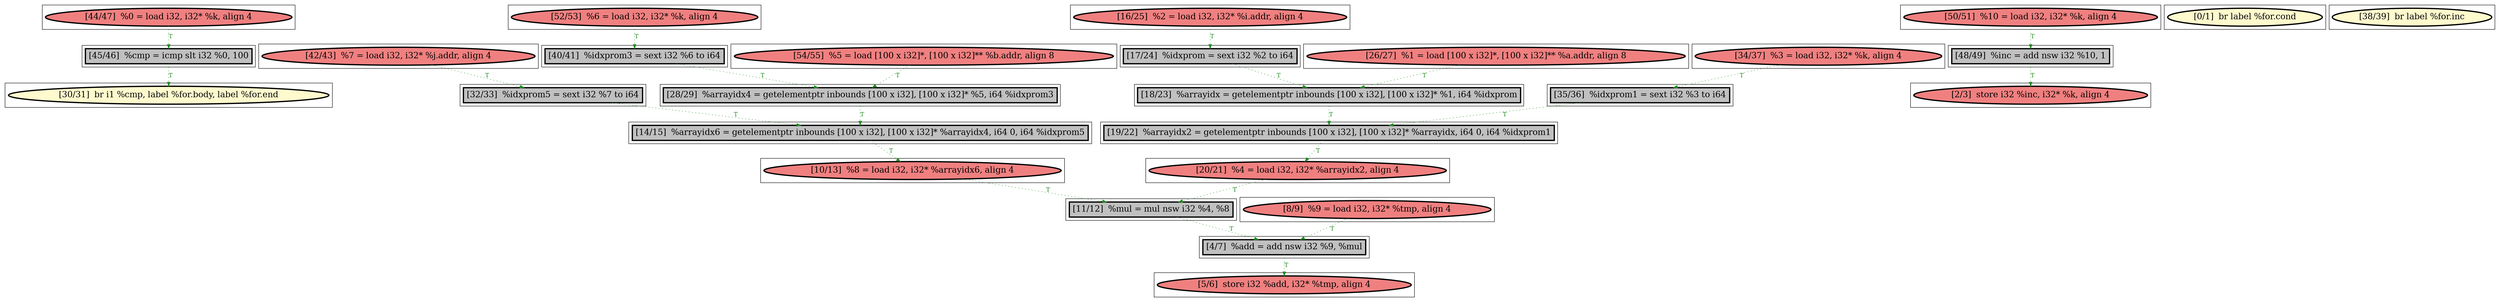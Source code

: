 
digraph G {



node358->node357 [style=dotted,color=forestgreen,label="T",fontcolor=forestgreen ]
node359->node360 [style=dotted,color=forestgreen,label="T",fontcolor=forestgreen ]
node350->node356 [style=dotted,color=forestgreen,label="T",fontcolor=forestgreen ]
node360->node347 [style=dotted,color=forestgreen,label="T",fontcolor=forestgreen ]
node349->node344 [style=dotted,color=forestgreen,label="T",fontcolor=forestgreen ]
node361->node354 [style=dotted,color=forestgreen,label="T",fontcolor=forestgreen ]
node353->node343 [style=dotted,color=forestgreen,label="T",fontcolor=forestgreen ]
node352->node348 [style=dotted,color=forestgreen,label="T",fontcolor=forestgreen ]
node348->node349 [style=dotted,color=forestgreen,label="T",fontcolor=forestgreen ]
node356->node352 [style=dotted,color=forestgreen,label="T",fontcolor=forestgreen ]
node355->node368 [style=dotted,color=forestgreen,label="T",fontcolor=forestgreen ]
node346->node349 [style=dotted,color=forestgreen,label="T",fontcolor=forestgreen ]
node357->node367 [style=dotted,color=forestgreen,label="T",fontcolor=forestgreen ]
node354->node352 [style=dotted,color=forestgreen,label="T",fontcolor=forestgreen ]
node363->node364 [style=dotted,color=forestgreen,label="T",fontcolor=forestgreen ]
node347->node346 [style=dotted,color=forestgreen,label="T",fontcolor=forestgreen ]
node369->node356 [style=dotted,color=forestgreen,label="T",fontcolor=forestgreen ]
node344->node351 [style=dotted,color=forestgreen,label="T",fontcolor=forestgreen ]
node345->node344 [style=dotted,color=forestgreen,label="T",fontcolor=forestgreen ]
node364->node368 [style=dotted,color=forestgreen,label="T",fontcolor=forestgreen ]
node362->node353 [style=dotted,color=forestgreen,label="T",fontcolor=forestgreen ]
node368->node347 [style=dotted,color=forestgreen,label="T",fontcolor=forestgreen ]
node366->node350 [style=dotted,color=forestgreen,label="T",fontcolor=forestgreen ]


subgraph cluster27 {


node369 [penwidth=3.0,fontsize=20,fillcolor=lightcoral,label="[26/27]  %1 = load [100 x i32]*, [100 x i32]** %a.addr, align 8",shape=ellipse,style=filled ]



}

subgraph cluster26 {


node368 [penwidth=3.0,fontsize=20,fillcolor=grey,label="[28/29]  %arrayidx4 = getelementptr inbounds [100 x i32], [100 x i32]* %5, i64 %idxprom3",shape=rectangle,style=filled ]



}

subgraph cluster25 {


node367 [penwidth=3.0,fontsize=20,fillcolor=lemonchiffon,label="[30/31]  br i1 %cmp, label %for.body, label %for.end",shape=ellipse,style=filled ]



}

subgraph cluster24 {


node366 [penwidth=3.0,fontsize=20,fillcolor=lightcoral,label="[16/25]  %2 = load i32, i32* %i.addr, align 4",shape=ellipse,style=filled ]



}

subgraph cluster22 {


node364 [penwidth=3.0,fontsize=20,fillcolor=grey,label="[40/41]  %idxprom3 = sext i32 %6 to i64",shape=rectangle,style=filled ]



}

subgraph cluster20 {


node362 [penwidth=3.0,fontsize=20,fillcolor=lightcoral,label="[50/51]  %10 = load i32, i32* %k, align 4",shape=ellipse,style=filled ]



}

subgraph cluster18 {


node360 [penwidth=3.0,fontsize=20,fillcolor=grey,label="[32/33]  %idxprom5 = sext i32 %7 to i64",shape=rectangle,style=filled ]



}

subgraph cluster16 {


node358 [penwidth=3.0,fontsize=20,fillcolor=lightcoral,label="[44/47]  %0 = load i32, i32* %k, align 4",shape=ellipse,style=filled ]



}

subgraph cluster17 {


node359 [penwidth=3.0,fontsize=20,fillcolor=lightcoral,label="[42/43]  %7 = load i32, i32* %j.addr, align 4",shape=ellipse,style=filled ]



}

subgraph cluster4 {


node346 [penwidth=3.0,fontsize=20,fillcolor=lightcoral,label="[10/13]  %8 = load i32, i32* %arrayidx6, align 4",shape=ellipse,style=filled ]



}

subgraph cluster3 {


node345 [penwidth=3.0,fontsize=20,fillcolor=lightcoral,label="[8/9]  %9 = load i32, i32* %tmp, align 4",shape=ellipse,style=filled ]



}

subgraph cluster2 {


node344 [penwidth=3.0,fontsize=20,fillcolor=grey,label="[4/7]  %add = add nsw i32 %9, %mul",shape=rectangle,style=filled ]



}

subgraph cluster1 {


node343 [penwidth=3.0,fontsize=20,fillcolor=lightcoral,label="[2/3]  store i32 %inc, i32* %k, align 4",shape=ellipse,style=filled ]



}

subgraph cluster12 {


node354 [penwidth=3.0,fontsize=20,fillcolor=grey,label="[35/36]  %idxprom1 = sext i32 %3 to i64",shape=rectangle,style=filled ]



}

subgraph cluster5 {


node347 [penwidth=3.0,fontsize=20,fillcolor=grey,label="[14/15]  %arrayidx6 = getelementptr inbounds [100 x i32], [100 x i32]* %arrayidx4, i64 0, i64 %idxprom5",shape=rectangle,style=filled ]



}

subgraph cluster0 {


node342 [penwidth=3.0,fontsize=20,fillcolor=lemonchiffon,label="[0/1]  br label %for.cond",shape=ellipse,style=filled ]



}

subgraph cluster6 {


node348 [penwidth=3.0,fontsize=20,fillcolor=lightcoral,label="[20/21]  %4 = load i32, i32* %arrayidx2, align 4",shape=ellipse,style=filled ]



}

subgraph cluster14 {


node356 [penwidth=3.0,fontsize=20,fillcolor=grey,label="[18/23]  %arrayidx = getelementptr inbounds [100 x i32], [100 x i32]* %1, i64 %idxprom",shape=rectangle,style=filled ]



}

subgraph cluster7 {


node349 [penwidth=3.0,fontsize=20,fillcolor=grey,label="[11/12]  %mul = mul nsw i32 %4, %8",shape=rectangle,style=filled ]



}

subgraph cluster23 {


node365 [penwidth=3.0,fontsize=20,fillcolor=lemonchiffon,label="[38/39]  br label %for.inc",shape=ellipse,style=filled ]



}

subgraph cluster8 {


node350 [penwidth=3.0,fontsize=20,fillcolor=grey,label="[17/24]  %idxprom = sext i32 %2 to i64",shape=rectangle,style=filled ]



}

subgraph cluster21 {


node363 [penwidth=3.0,fontsize=20,fillcolor=lightcoral,label="[52/53]  %6 = load i32, i32* %k, align 4",shape=ellipse,style=filled ]



}

subgraph cluster9 {


node351 [penwidth=3.0,fontsize=20,fillcolor=lightcoral,label="[5/6]  store i32 %add, i32* %tmp, align 4",shape=ellipse,style=filled ]



}

subgraph cluster19 {


node361 [penwidth=3.0,fontsize=20,fillcolor=lightcoral,label="[34/37]  %3 = load i32, i32* %k, align 4",shape=ellipse,style=filled ]



}

subgraph cluster10 {


node352 [penwidth=3.0,fontsize=20,fillcolor=grey,label="[19/22]  %arrayidx2 = getelementptr inbounds [100 x i32], [100 x i32]* %arrayidx, i64 0, i64 %idxprom1",shape=rectangle,style=filled ]



}

subgraph cluster11 {


node353 [penwidth=3.0,fontsize=20,fillcolor=grey,label="[48/49]  %inc = add nsw i32 %10, 1",shape=rectangle,style=filled ]



}

subgraph cluster13 {


node355 [penwidth=3.0,fontsize=20,fillcolor=lightcoral,label="[54/55]  %5 = load [100 x i32]*, [100 x i32]** %b.addr, align 8",shape=ellipse,style=filled ]



}

subgraph cluster15 {


node357 [penwidth=3.0,fontsize=20,fillcolor=grey,label="[45/46]  %cmp = icmp slt i32 %0, 100",shape=rectangle,style=filled ]



}

}
